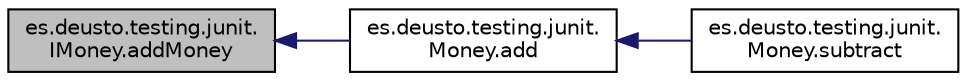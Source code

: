 digraph "es.deusto.testing.junit.IMoney.addMoney"
{
  edge [fontname="Helvetica",fontsize="10",labelfontname="Helvetica",labelfontsize="10"];
  node [fontname="Helvetica",fontsize="10",shape=record];
  rankdir="LR";
  Node3 [label="es.deusto.testing.junit.\lIMoney.addMoney",height=0.2,width=0.4,color="black", fillcolor="grey75", style="filled", fontcolor="black"];
  Node3 -> Node4 [dir="back",color="midnightblue",fontsize="10",style="solid"];
  Node4 [label="es.deusto.testing.junit.\lMoney.add",height=0.2,width=0.4,color="black", fillcolor="white", style="filled",URL="$classes_1_1deusto_1_1testing_1_1junit_1_1_money.html#a6a3d64861c49dee89ffd0ed0c576045d"];
  Node4 -> Node5 [dir="back",color="midnightblue",fontsize="10",style="solid"];
  Node5 [label="es.deusto.testing.junit.\lMoney.subtract",height=0.2,width=0.4,color="black", fillcolor="white", style="filled",URL="$classes_1_1deusto_1_1testing_1_1junit_1_1_money.html#aada973cd1a31410ed2b7e5d2ae6bc2e9"];
}
